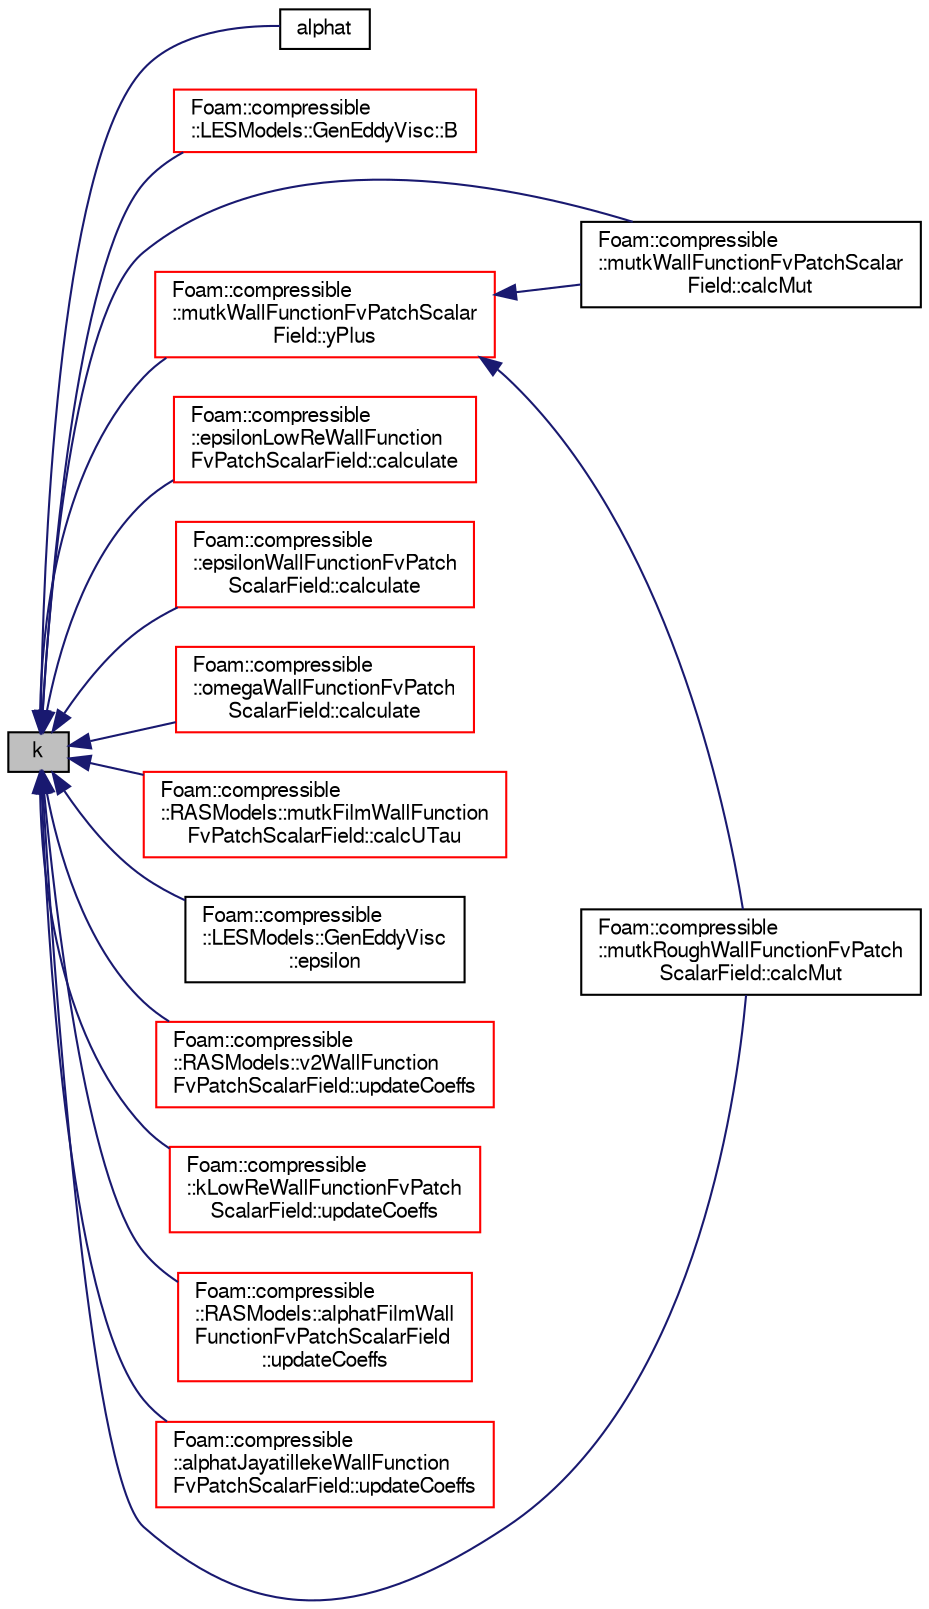 digraph "k"
{
  bgcolor="transparent";
  edge [fontname="FreeSans",fontsize="10",labelfontname="FreeSans",labelfontsize="10"];
  node [fontname="FreeSans",fontsize="10",shape=record];
  rankdir="LR";
  Node854 [label="k",height=0.2,width=0.4,color="black", fillcolor="grey75", style="filled", fontcolor="black"];
  Node854 -> Node855 [dir="back",color="midnightblue",fontsize="10",style="solid",fontname="FreeSans"];
  Node855 [label="alphat",height=0.2,width=0.4,color="black",URL="$a30818.html#a7385447c8d05dcced28217700b31b1eb",tooltip="Return the turbulence thermal diffusivity for a patch. "];
  Node854 -> Node856 [dir="back",color="midnightblue",fontsize="10",style="solid",fontname="FreeSans"];
  Node856 [label="Foam::compressible\l::LESModels::GenEddyVisc::B",height=0.2,width=0.4,color="red",URL="$a30622.html#acf00bc568420cebcbea1c1227f8cdd58",tooltip="Return the sub-grid stress tensor. "];
  Node854 -> Node858 [dir="back",color="midnightblue",fontsize="10",style="solid",fontname="FreeSans"];
  Node858 [label="Foam::compressible\l::mutkWallFunctionFvPatchScalar\lField::calcMut",height=0.2,width=0.4,color="black",URL="$a30702.html#a4556308ace319e9b6f84ab3f887a601c",tooltip="Calculate the turbulence viscosity. "];
  Node854 -> Node859 [dir="back",color="midnightblue",fontsize="10",style="solid",fontname="FreeSans"];
  Node859 [label="Foam::compressible\l::mutkRoughWallFunctionFvPatch\lScalarField::calcMut",height=0.2,width=0.4,color="black",URL="$a30698.html#a4556308ace319e9b6f84ab3f887a601c",tooltip="Calculate the turbulence viscosity. "];
  Node854 -> Node860 [dir="back",color="midnightblue",fontsize="10",style="solid",fontname="FreeSans"];
  Node860 [label="Foam::compressible\l::epsilonLowReWallFunction\lFvPatchScalarField::calculate",height=0.2,width=0.4,color="red",URL="$a30678.html#a9b10d949afa36a0fe772c66e94719865",tooltip="Calculate the epsilon and G. "];
  Node854 -> Node862 [dir="back",color="midnightblue",fontsize="10",style="solid",fontname="FreeSans"];
  Node862 [label="Foam::compressible\l::epsilonWallFunctionFvPatch\lScalarField::calculate",height=0.2,width=0.4,color="red",URL="$a30682.html#a9b10d949afa36a0fe772c66e94719865",tooltip="Calculate the epsilon and G. "];
  Node854 -> Node871 [dir="back",color="midnightblue",fontsize="10",style="solid",fontname="FreeSans"];
  Node871 [label="Foam::compressible\l::omegaWallFunctionFvPatch\lScalarField::calculate",height=0.2,width=0.4,color="red",URL="$a30726.html#a198ab1edcd6a58e1f422febaac58dacc",tooltip="Calculate the omega and G. "];
  Node854 -> Node880 [dir="back",color="midnightblue",fontsize="10",style="solid",fontname="FreeSans"];
  Node880 [label="Foam::compressible\l::RASModels::mutkFilmWallFunction\lFvPatchScalarField::calcUTau",height=0.2,width=0.4,color="red",URL="$a29038.html#a24807ec3405a761fb6380573614a3040",tooltip="Calculate the friction velocity. "];
  Node854 -> Node884 [dir="back",color="midnightblue",fontsize="10",style="solid",fontname="FreeSans"];
  Node884 [label="Foam::compressible\l::LESModels::GenEddyVisc\l::epsilon",height=0.2,width=0.4,color="black",URL="$a30622.html#ad79e047917669fbb490d351478651e20",tooltip="Return sub-grid disipation rate. "];
  Node854 -> Node885 [dir="back",color="midnightblue",fontsize="10",style="solid",fontname="FreeSans"];
  Node885 [label="Foam::compressible\l::RASModels::v2WallFunction\lFvPatchScalarField::updateCoeffs",height=0.2,width=0.4,color="red",URL="$a30730.html#a7e24eafac629d3733181cd942d4c902f",tooltip="Update the coefficients associated with the patch field. "];
  Node854 -> Node887 [dir="back",color="midnightblue",fontsize="10",style="solid",fontname="FreeSans"];
  Node887 [label="Foam::compressible\l::kLowReWallFunctionFvPatch\lScalarField::updateCoeffs",height=0.2,width=0.4,color="red",URL="$a30690.html#a7e24eafac629d3733181cd942d4c902f",tooltip="Update the coefficients associated with the patch field. "];
  Node854 -> Node889 [dir="back",color="midnightblue",fontsize="10",style="solid",fontname="FreeSans"];
  Node889 [label="Foam::compressible\l::RASModels::alphatFilmWall\lFunctionFvPatchScalarField\l::updateCoeffs",height=0.2,width=0.4,color="red",URL="$a29034.html#a7e24eafac629d3733181cd942d4c902f",tooltip="Update the coefficients associated with the patch field. "];
  Node854 -> Node891 [dir="back",color="midnightblue",fontsize="10",style="solid",fontname="FreeSans"];
  Node891 [label="Foam::compressible\l::alphatJayatillekeWallFunction\lFvPatchScalarField::updateCoeffs",height=0.2,width=0.4,color="red",URL="$a30670.html#a7e24eafac629d3733181cd942d4c902f",tooltip="Update the coefficients associated with the patch field. "];
  Node854 -> Node893 [dir="back",color="midnightblue",fontsize="10",style="solid",fontname="FreeSans"];
  Node893 [label="Foam::compressible\l::mutkWallFunctionFvPatchScalar\lField::yPlus",height=0.2,width=0.4,color="red",URL="$a30702.html#a0de83d05eb8aabc5f8cf747584ef03c3",tooltip="Calculate and return the yPlus at the boundary. "];
  Node893 -> Node858 [dir="back",color="midnightblue",fontsize="10",style="solid",fontname="FreeSans"];
  Node893 -> Node859 [dir="back",color="midnightblue",fontsize="10",style="solid",fontname="FreeSans"];
}
